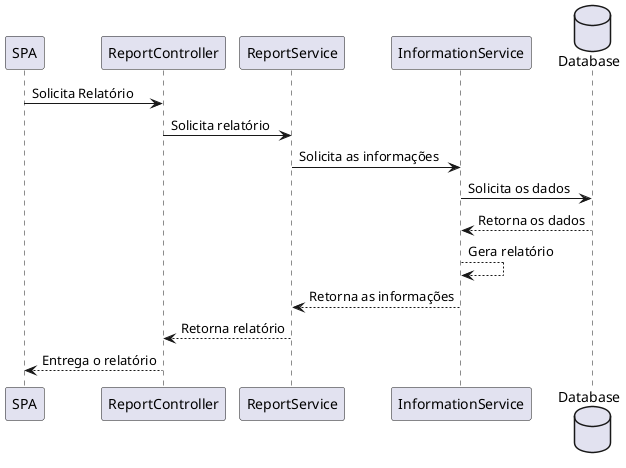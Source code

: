 @startuml
SPA -> "ReportController" : Solicita Relatório
"ReportController" -> "ReportService" : Solicita relatório
"ReportService" -> "InformationService" : Solicita as informações
database Database as Database
"InformationService" -> Database : Solicita os dados
Database --> "InformationService" : Retorna os dados
"InformationService" --> "InformationService" : Gera relatório
"InformationService" --> "ReportService" : Retorna as informações
"ReportService" --> "ReportController" : Retorna relatório 
"ReportController" --> SPA : Entrega o relatório
@enduml
